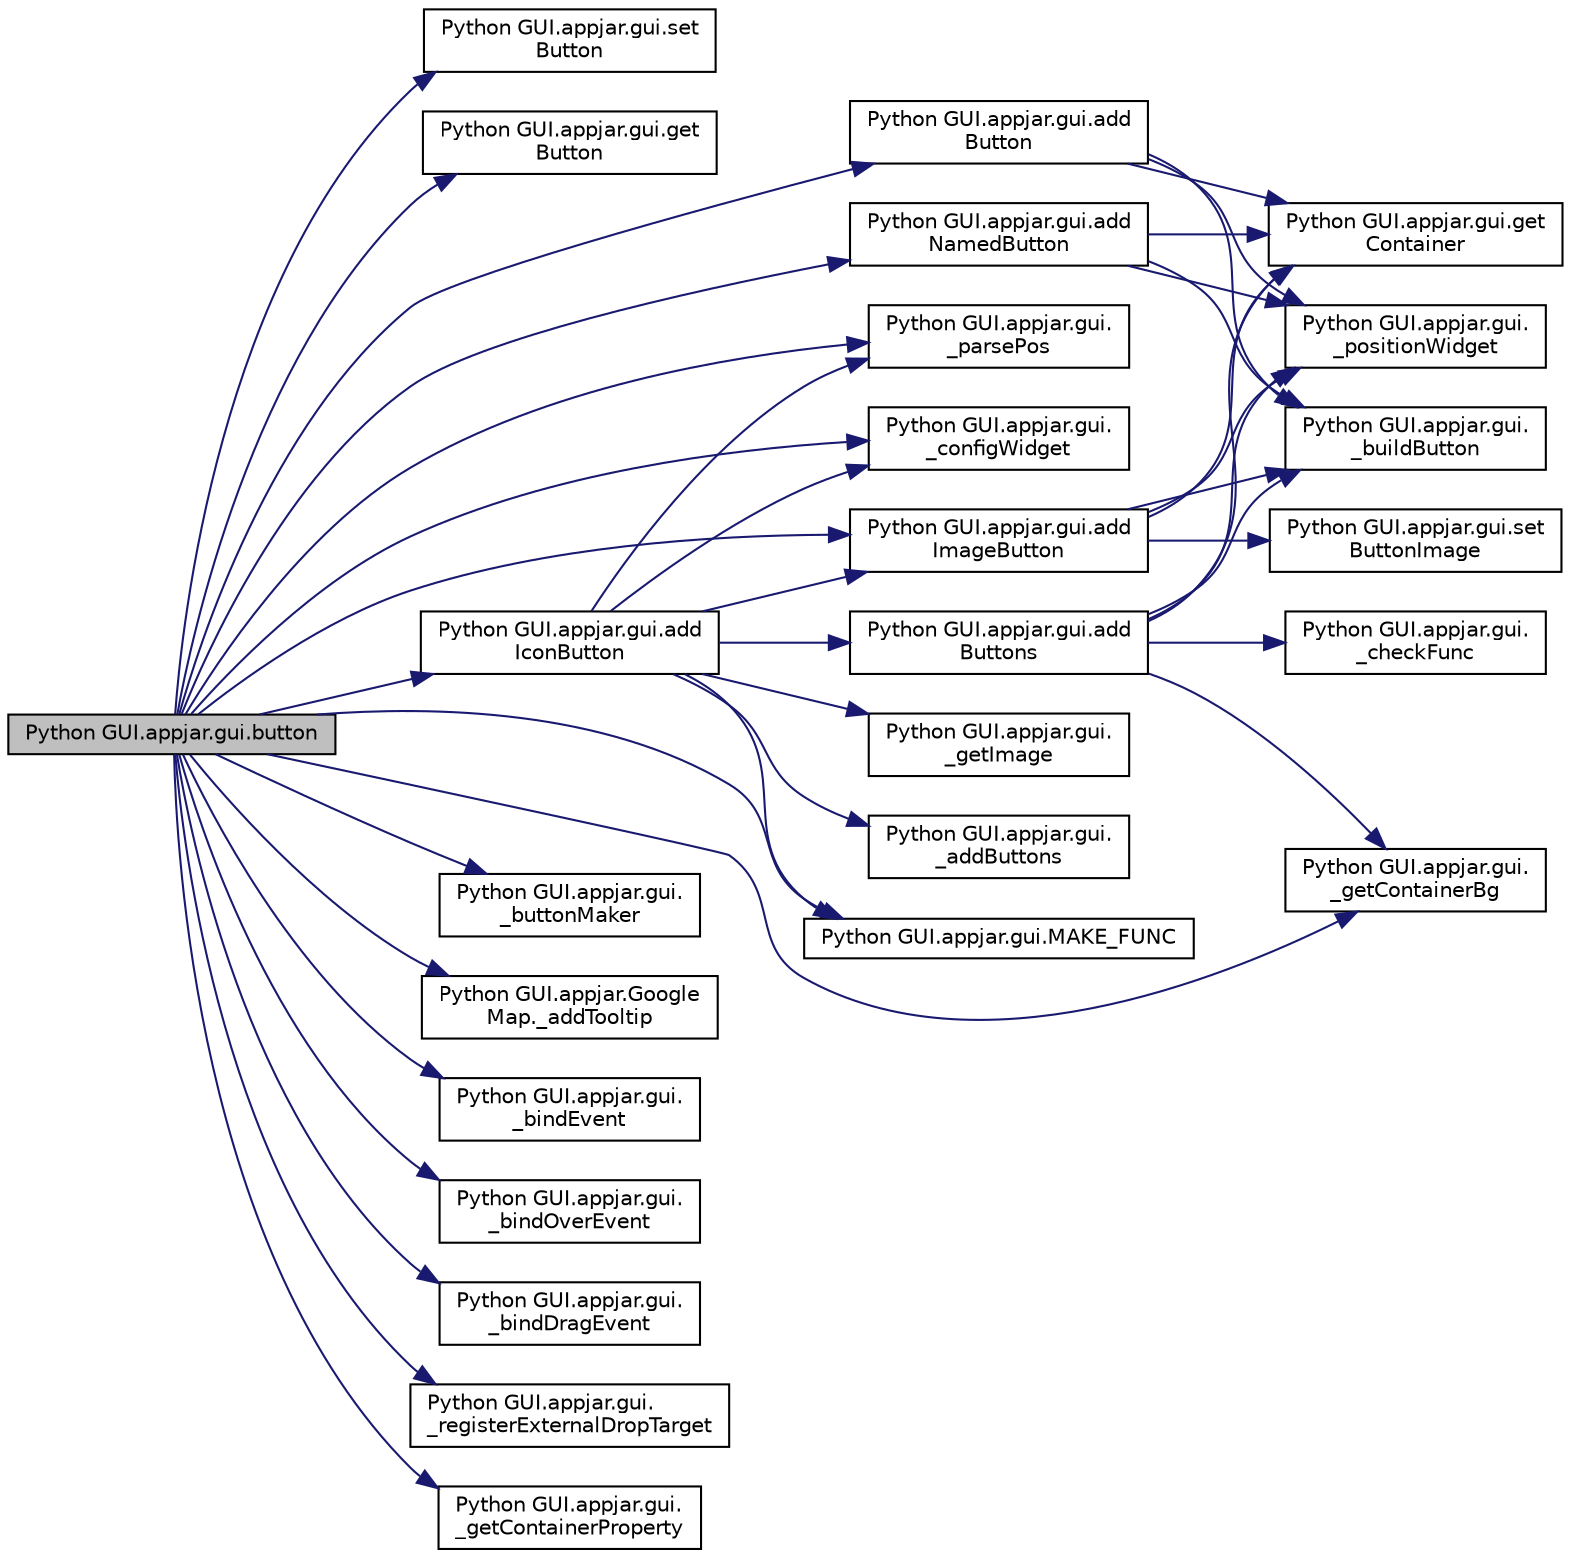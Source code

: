 digraph "Python GUI.appjar.gui.button"
{
  edge [fontname="Helvetica",fontsize="10",labelfontname="Helvetica",labelfontsize="10"];
  node [fontname="Helvetica",fontsize="10",shape=record];
  rankdir="LR";
  Node837 [label="Python GUI.appjar.gui.button",height=0.2,width=0.4,color="black", fillcolor="grey75", style="filled", fontcolor="black"];
  Node837 -> Node838 [color="midnightblue",fontsize="10",style="solid",fontname="Helvetica"];
  Node838 [label="Python GUI.appjar.gui.set\lButton",height=0.2,width=0.4,color="black", fillcolor="white", style="filled",URL="$class_python_01_g_u_i_1_1appjar_1_1gui.html#ad186394f0cc91153c6ab7238bda4b6c4"];
  Node837 -> Node839 [color="midnightblue",fontsize="10",style="solid",fontname="Helvetica"];
  Node839 [label="Python GUI.appjar.gui.get\lButton",height=0.2,width=0.4,color="black", fillcolor="white", style="filled",URL="$class_python_01_g_u_i_1_1appjar_1_1gui.html#ac05190240b66ae5c5a5df9e8498099c4"];
  Node837 -> Node840 [color="midnightblue",fontsize="10",style="solid",fontname="Helvetica"];
  Node840 [label="Python GUI.appjar.gui.\l_parsePos",height=0.2,width=0.4,color="black", fillcolor="white", style="filled",URL="$class_python_01_g_u_i_1_1appjar_1_1gui.html#a1151185c82adc42b922797e38132c2ca",tooltip="FUNCTIONS for labels. "];
  Node837 -> Node841 [color="midnightblue",fontsize="10",style="solid",fontname="Helvetica"];
  Node841 [label="Python GUI.appjar.gui.\l_buttonMaker",height=0.2,width=0.4,color="black", fillcolor="white", style="filled",URL="$class_python_01_g_u_i_1_1appjar_1_1gui.html#a83d7c853ea8d9521fc1c66d398e3f22b"];
  Node837 -> Node842 [color="midnightblue",fontsize="10",style="solid",fontname="Helvetica"];
  Node842 [label="Python GUI.appjar.gui.\l_configWidget",height=0.2,width=0.4,color="black", fillcolor="white", style="filled",URL="$class_python_01_g_u_i_1_1appjar_1_1gui.html#a66b018474a855b26826b0580a7c40a9e"];
  Node837 -> Node843 [color="midnightblue",fontsize="10",style="solid",fontname="Helvetica"];
  Node843 [label="Python GUI.appjar.gui.add\lButton",height=0.2,width=0.4,color="black", fillcolor="white", style="filled",URL="$class_python_01_g_u_i_1_1appjar_1_1gui.html#a3e6cc52819dd647caaaafa80c673637c"];
  Node843 -> Node844 [color="midnightblue",fontsize="10",style="solid",fontname="Helvetica"];
  Node844 [label="Python GUI.appjar.gui.\l_buildButton",height=0.2,width=0.4,color="black", fillcolor="white", style="filled",URL="$class_python_01_g_u_i_1_1appjar_1_1gui.html#a60bf71629ff9a9e50730b28ab946d698"];
  Node843 -> Node845 [color="midnightblue",fontsize="10",style="solid",fontname="Helvetica"];
  Node845 [label="Python GUI.appjar.gui.get\lContainer",height=0.2,width=0.4,color="black", fillcolor="white", style="filled",URL="$class_python_01_g_u_i_1_1appjar_1_1gui.html#aa89c83e95e3952f6cc39fc23dffa15ce"];
  Node843 -> Node846 [color="midnightblue",fontsize="10",style="solid",fontname="Helvetica"];
  Node846 [label="Python GUI.appjar.gui.\l_positionWidget",height=0.2,width=0.4,color="black", fillcolor="white", style="filled",URL="$class_python_01_g_u_i_1_1appjar_1_1gui.html#a994cf4bbd47f434233271d3d8b0eb4c6"];
  Node837 -> Node847 [color="midnightblue",fontsize="10",style="solid",fontname="Helvetica"];
  Node847 [label="Python GUI.appjar.gui.add\lNamedButton",height=0.2,width=0.4,color="black", fillcolor="white", style="filled",URL="$class_python_01_g_u_i_1_1appjar_1_1gui.html#a0037b0964397da51156eaac0f625867a"];
  Node847 -> Node844 [color="midnightblue",fontsize="10",style="solid",fontname="Helvetica"];
  Node847 -> Node845 [color="midnightblue",fontsize="10",style="solid",fontname="Helvetica"];
  Node847 -> Node846 [color="midnightblue",fontsize="10",style="solid",fontname="Helvetica"];
  Node837 -> Node848 [color="midnightblue",fontsize="10",style="solid",fontname="Helvetica"];
  Node848 [label="Python GUI.appjar.gui.add\lImageButton",height=0.2,width=0.4,color="black", fillcolor="white", style="filled",URL="$class_python_01_g_u_i_1_1appjar_1_1gui.html#a0eade2a8f7633d73bea99e872fce7d1f"];
  Node848 -> Node844 [color="midnightblue",fontsize="10",style="solid",fontname="Helvetica"];
  Node848 -> Node845 [color="midnightblue",fontsize="10",style="solid",fontname="Helvetica"];
  Node848 -> Node846 [color="midnightblue",fontsize="10",style="solid",fontname="Helvetica"];
  Node848 -> Node849 [color="midnightblue",fontsize="10",style="solid",fontname="Helvetica"];
  Node849 [label="Python GUI.appjar.gui.set\lButtonImage",height=0.2,width=0.4,color="black", fillcolor="white", style="filled",URL="$class_python_01_g_u_i_1_1appjar_1_1gui.html#af92c6617a4c05ca02500c1083f4db5c4"];
  Node837 -> Node850 [color="midnightblue",fontsize="10",style="solid",fontname="Helvetica"];
  Node850 [label="Python GUI.appjar.gui.add\lIconButton",height=0.2,width=0.4,color="black", fillcolor="white", style="filled",URL="$class_python_01_g_u_i_1_1appjar_1_1gui.html#a3a892e703a45ff97b22dbc7040dfb21e"];
  Node850 -> Node848 [color="midnightblue",fontsize="10",style="solid",fontname="Helvetica"];
  Node850 -> Node851 [color="midnightblue",fontsize="10",style="solid",fontname="Helvetica"];
  Node851 [label="Python GUI.appjar.gui.MAKE_FUNC",height=0.2,width=0.4,color="black", fillcolor="white", style="filled",URL="$class_python_01_g_u_i_1_1appjar_1_1gui.html#a1d2c0d0a475441a8f9208204ef3227a6",tooltip="FUNCTION for managing commands. "];
  Node850 -> Node852 [color="midnightblue",fontsize="10",style="solid",fontname="Helvetica"];
  Node852 [label="Python GUI.appjar.gui.\l_getImage",height=0.2,width=0.4,color="black", fillcolor="white", style="filled",URL="$class_python_01_g_u_i_1_1appjar_1_1gui.html#ac0c2f9d056aac7985472c28199f36e7c"];
  Node850 -> Node840 [color="midnightblue",fontsize="10",style="solid",fontname="Helvetica"];
  Node850 -> Node853 [color="midnightblue",fontsize="10",style="solid",fontname="Helvetica"];
  Node853 [label="Python GUI.appjar.gui.\l_addButtons",height=0.2,width=0.4,color="black", fillcolor="white", style="filled",URL="$class_python_01_g_u_i_1_1appjar_1_1gui.html#a5f3eeb445482ae196a3cbfda3843e68a"];
  Node850 -> Node842 [color="midnightblue",fontsize="10",style="solid",fontname="Helvetica"];
  Node850 -> Node854 [color="midnightblue",fontsize="10",style="solid",fontname="Helvetica"];
  Node854 [label="Python GUI.appjar.gui.add\lButtons",height=0.2,width=0.4,color="black", fillcolor="white", style="filled",URL="$class_python_01_g_u_i_1_1appjar_1_1gui.html#abe1681705b905fe66678f7566489240c"];
  Node854 -> Node855 [color="midnightblue",fontsize="10",style="solid",fontname="Helvetica"];
  Node855 [label="Python GUI.appjar.gui.\l_checkFunc",height=0.2,width=0.4,color="black", fillcolor="white", style="filled",URL="$class_python_01_g_u_i_1_1appjar_1_1gui.html#a30dbc6e674ba2cec84c596263abe3ba6"];
  Node854 -> Node845 [color="midnightblue",fontsize="10",style="solid",fontname="Helvetica"];
  Node854 -> Node856 [color="midnightblue",fontsize="10",style="solid",fontname="Helvetica"];
  Node856 [label="Python GUI.appjar.gui.\l_getContainerBg",height=0.2,width=0.4,color="black", fillcolor="white", style="filled",URL="$class_python_01_g_u_i_1_1appjar_1_1gui.html#a7ca2e28f0ccf3c5e00ca64676c496afd"];
  Node854 -> Node844 [color="midnightblue",fontsize="10",style="solid",fontname="Helvetica"];
  Node854 -> Node846 [color="midnightblue",fontsize="10",style="solid",fontname="Helvetica"];
  Node837 -> Node857 [color="midnightblue",fontsize="10",style="solid",fontname="Helvetica"];
  Node857 [label="Python GUI.appjar.Google\lMap._addTooltip",height=0.2,width=0.4,color="black", fillcolor="white", style="filled",URL="$class_python_01_g_u_i_1_1appjar_1_1_google_map.html#ae5589a9fa147091fb92526aee0f25186"];
  Node837 -> Node858 [color="midnightblue",fontsize="10",style="solid",fontname="Helvetica"];
  Node858 [label="Python GUI.appjar.gui.\l_bindEvent",height=0.2,width=0.4,color="black", fillcolor="white", style="filled",URL="$class_python_01_g_u_i_1_1appjar_1_1gui.html#a92fa8e71daa7a370135bee9bab0ad7a3"];
  Node837 -> Node859 [color="midnightblue",fontsize="10",style="solid",fontname="Helvetica"];
  Node859 [label="Python GUI.appjar.gui.\l_bindOverEvent",height=0.2,width=0.4,color="black", fillcolor="white", style="filled",URL="$class_python_01_g_u_i_1_1appjar_1_1gui.html#a8820907f07f0b0c6e88f1925fd038db4"];
  Node837 -> Node860 [color="midnightblue",fontsize="10",style="solid",fontname="Helvetica"];
  Node860 [label="Python GUI.appjar.gui.\l_bindDragEvent",height=0.2,width=0.4,color="black", fillcolor="white", style="filled",URL="$class_python_01_g_u_i_1_1appjar_1_1gui.html#a172089938ae7bb437821add3e922bf84"];
  Node837 -> Node861 [color="midnightblue",fontsize="10",style="solid",fontname="Helvetica"];
  Node861 [label="Python GUI.appjar.gui.\l_registerExternalDropTarget",height=0.2,width=0.4,color="black", fillcolor="white", style="filled",URL="$class_python_01_g_u_i_1_1appjar_1_1gui.html#ab15af7c063a0d0e4a028196b33e036c6"];
  Node837 -> Node862 [color="midnightblue",fontsize="10",style="solid",fontname="Helvetica"];
  Node862 [label="Python GUI.appjar.gui.\l_getContainerProperty",height=0.2,width=0.4,color="black", fillcolor="white", style="filled",URL="$class_python_01_g_u_i_1_1appjar_1_1gui.html#aa0cf90816634eb9855a518e37d864ec1"];
  Node837 -> Node856 [color="midnightblue",fontsize="10",style="solid",fontname="Helvetica"];
  Node837 -> Node851 [color="midnightblue",fontsize="10",style="solid",fontname="Helvetica"];
}
